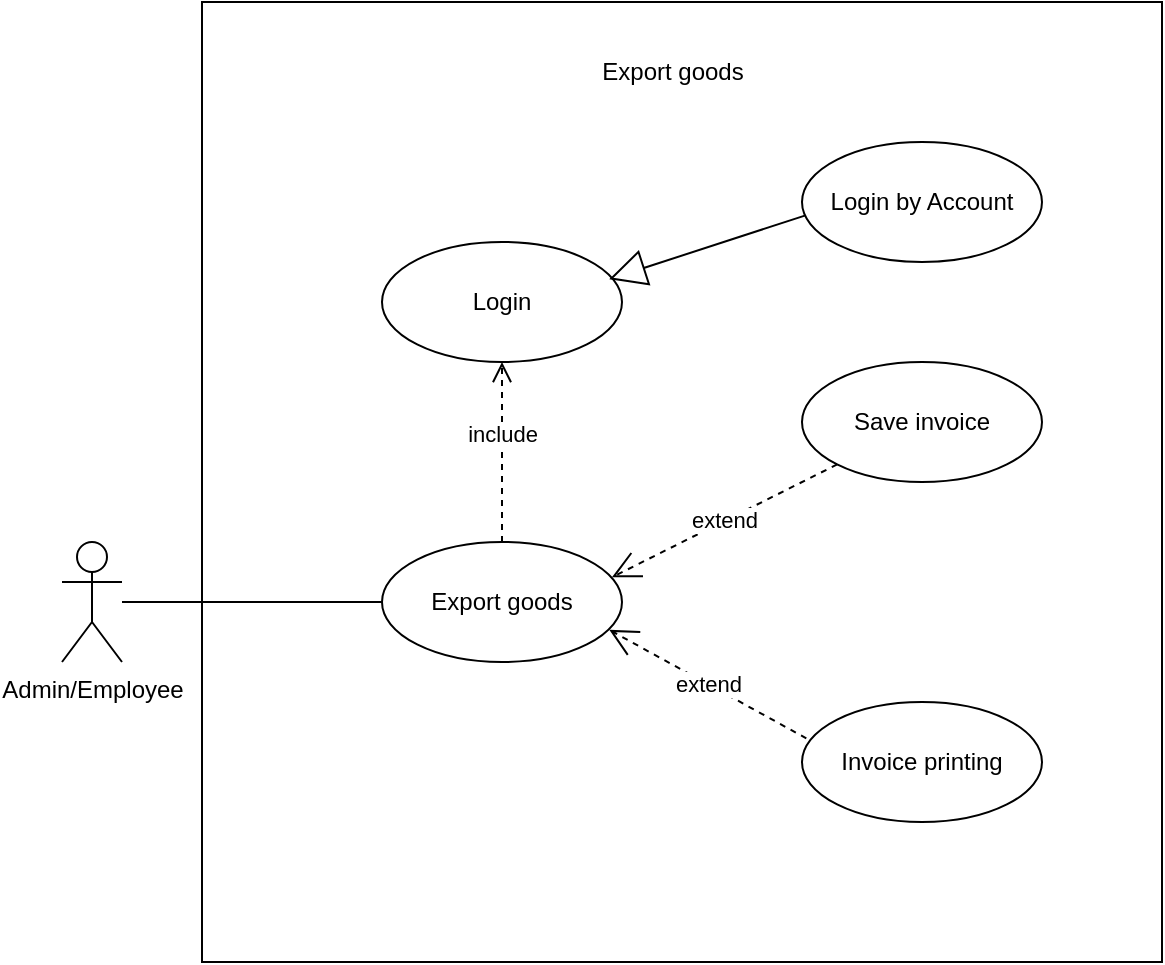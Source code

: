 <mxfile version="21.6.1" type="device" pages="3">
  <diagram name="UseCase" id="Mgsvass5t7WE5sVdPZqN">
    <mxGraphModel dx="1050" dy="1681" grid="1" gridSize="10" guides="1" tooltips="1" connect="1" arrows="1" fold="1" page="1" pageScale="1" pageWidth="850" pageHeight="1100" math="0" shadow="0">
      <root>
        <mxCell id="0" />
        <mxCell id="1" parent="0" />
        <mxCell id="0ZM0K8PzrGVoUAFA7_2U-9" value="" style="whiteSpace=wrap;html=1;aspect=fixed;" parent="1" vertex="1">
          <mxGeometry x="160" y="-40" width="480" height="480" as="geometry" />
        </mxCell>
        <mxCell id="4si4P4KANaAzHGzzjIAj-1" value="Admin/Employee" style="shape=umlActor;verticalLabelPosition=bottom;verticalAlign=top;html=1;" parent="1" vertex="1">
          <mxGeometry x="90" y="230" width="30" height="60" as="geometry" />
        </mxCell>
        <mxCell id="0ZM0K8PzrGVoUAFA7_2U-1" value="Export goods" style="ellipse;whiteSpace=wrap;html=1;" parent="1" vertex="1">
          <mxGeometry x="250" y="230" width="120" height="60" as="geometry" />
        </mxCell>
        <mxCell id="0ZM0K8PzrGVoUAFA7_2U-2" value="" style="endArrow=none;html=1;rounded=0;entryX=0;entryY=0.5;entryDx=0;entryDy=0;" parent="1" source="4si4P4KANaAzHGzzjIAj-1" target="0ZM0K8PzrGVoUAFA7_2U-1" edge="1">
          <mxGeometry width="50" height="50" relative="1" as="geometry">
            <mxPoint x="400" y="330" as="sourcePoint" />
            <mxPoint x="450" y="280" as="targetPoint" />
          </mxGeometry>
        </mxCell>
        <mxCell id="0ZM0K8PzrGVoUAFA7_2U-3" value="Save invoice" style="ellipse;whiteSpace=wrap;html=1;" parent="1" vertex="1">
          <mxGeometry x="460" y="140" width="120" height="60" as="geometry" />
        </mxCell>
        <mxCell id="0ZM0K8PzrGVoUAFA7_2U-4" value="Invoice printing" style="ellipse;whiteSpace=wrap;html=1;" parent="1" vertex="1">
          <mxGeometry x="460" y="310" width="120" height="60" as="geometry" />
        </mxCell>
        <mxCell id="0ZM0K8PzrGVoUAFA7_2U-5" value="Login" style="ellipse;whiteSpace=wrap;html=1;" parent="1" vertex="1">
          <mxGeometry x="250" y="80" width="120" height="60" as="geometry" />
        </mxCell>
        <mxCell id="0ZM0K8PzrGVoUAFA7_2U-6" value="include" style="html=1;verticalAlign=bottom;endArrow=open;dashed=1;endSize=8;edgeStyle=elbowEdgeStyle;elbow=vertical;curved=0;rounded=0;exitX=0.5;exitY=0;exitDx=0;exitDy=0;entryX=0.5;entryY=1;entryDx=0;entryDy=0;" parent="1" source="0ZM0K8PzrGVoUAFA7_2U-1" target="0ZM0K8PzrGVoUAFA7_2U-5" edge="1">
          <mxGeometry relative="1" as="geometry">
            <mxPoint x="310" y="310" as="sourcePoint" />
            <mxPoint x="310" y="150" as="targetPoint" />
            <Array as="points">
              <mxPoint x="290" y="210" />
            </Array>
          </mxGeometry>
        </mxCell>
        <mxCell id="0ZM0K8PzrGVoUAFA7_2U-8" value="extend" style="endArrow=open;endSize=12;dashed=1;html=1;rounded=0;entryX=0.958;entryY=0.294;entryDx=0;entryDy=0;entryPerimeter=0;" parent="1" source="0ZM0K8PzrGVoUAFA7_2U-3" target="0ZM0K8PzrGVoUAFA7_2U-1" edge="1">
          <mxGeometry width="160" relative="1" as="geometry">
            <mxPoint x="280" y="250" as="sourcePoint" />
            <mxPoint x="440" y="250" as="targetPoint" />
          </mxGeometry>
        </mxCell>
        <mxCell id="0ZM0K8PzrGVoUAFA7_2U-11" value="extend" style="endArrow=open;endSize=12;dashed=1;html=1;rounded=0;exitX=0.018;exitY=0.303;exitDx=0;exitDy=0;exitPerimeter=0;entryX=0.947;entryY=0.732;entryDx=0;entryDy=0;entryPerimeter=0;" parent="1" source="0ZM0K8PzrGVoUAFA7_2U-4" target="0ZM0K8PzrGVoUAFA7_2U-1" edge="1">
          <mxGeometry width="160" relative="1" as="geometry">
            <mxPoint x="488" y="201" as="sourcePoint" />
            <mxPoint x="380" y="290" as="targetPoint" />
          </mxGeometry>
        </mxCell>
        <mxCell id="l5pEt6LLrDFPbUuRG4E_-2" value="" style="endArrow=block;endSize=16;endFill=0;html=1;rounded=0;entryX=0.947;entryY=0.31;entryDx=0;entryDy=0;entryPerimeter=0;exitX=0.031;exitY=0.601;exitDx=0;exitDy=0;exitPerimeter=0;" parent="1" source="l5pEt6LLrDFPbUuRG4E_-3" target="0ZM0K8PzrGVoUAFA7_2U-5" edge="1">
          <mxGeometry width="160" relative="1" as="geometry">
            <mxPoint x="480" y="70" as="sourcePoint" />
            <mxPoint x="490" y="200" as="targetPoint" />
          </mxGeometry>
        </mxCell>
        <mxCell id="l5pEt6LLrDFPbUuRG4E_-3" value="Login by Account" style="ellipse;whiteSpace=wrap;html=1;" parent="1" vertex="1">
          <mxGeometry x="460" y="30" width="120" height="60" as="geometry" />
        </mxCell>
        <mxCell id="Yd5r8x9i-qdajIsITFVj-1" value="Export goods" style="text;html=1;align=center;verticalAlign=middle;resizable=0;points=[];autosize=1;strokeColor=none;fillColor=none;" parent="1" vertex="1">
          <mxGeometry x="350" y="-20" width="90" height="30" as="geometry" />
        </mxCell>
      </root>
    </mxGraphModel>
  </diagram>
  <diagram id="4kpZOw6t0etH1pGtfQYx" name="class_diagram">
    <mxGraphModel dx="1050" dy="1681" grid="1" gridSize="10" guides="1" tooltips="1" connect="1" arrows="1" fold="1" page="1" pageScale="1" pageWidth="850" pageHeight="1100" math="0" shadow="0">
      <root>
        <mxCell id="0" />
        <mxCell id="1" parent="0" />
        <mxCell id="9sWwG5MU-57yDukktC2s-15" value="ShipmentType" style="swimlane;fontStyle=1;align=center;verticalAlign=top;childLayout=stackLayout;horizontal=1;startSize=26;horizontalStack=0;resizeParent=1;resizeParentMax=0;resizeLast=0;collapsible=1;marginBottom=0;whiteSpace=wrap;html=1;" parent="1" vertex="1">
          <mxGeometry x="1000" y="238" width="240" height="130" as="geometry" />
        </mxCell>
        <mxCell id="9sWwG5MU-57yDukktC2s-16" value="- shipmentTypeId:&amp;nbsp;Long&lt;br&gt;&lt;br&gt;-shipmentTypeName:&amp;nbsp;String&amp;nbsp;&amp;nbsp;" style="text;strokeColor=none;fillColor=none;align=left;verticalAlign=top;spacingLeft=4;spacingRight=4;overflow=hidden;rotatable=0;points=[[0,0.5],[1,0.5]];portConstraint=eastwest;whiteSpace=wrap;html=1;" parent="9sWwG5MU-57yDukktC2s-15" vertex="1">
          <mxGeometry y="26" width="240" height="54" as="geometry" />
        </mxCell>
        <mxCell id="9sWwG5MU-57yDukktC2s-17" value="" style="line;strokeWidth=1;fillColor=none;align=left;verticalAlign=middle;spacingTop=-1;spacingLeft=3;spacingRight=3;rotatable=0;labelPosition=right;points=[];portConstraint=eastwest;strokeColor=inherit;" parent="9sWwG5MU-57yDukktC2s-15" vertex="1">
          <mxGeometry y="80" width="240" height="8" as="geometry" />
        </mxCell>
        <mxCell id="9sWwG5MU-57yDukktC2s-18" value="+ getter();&lt;br&gt;+ setter();" style="text;strokeColor=none;fillColor=none;align=left;verticalAlign=top;spacingLeft=4;spacingRight=4;overflow=hidden;rotatable=0;points=[[0,0.5],[1,0.5]];portConstraint=eastwest;whiteSpace=wrap;html=1;" parent="9sWwG5MU-57yDukktC2s-15" vertex="1">
          <mxGeometry y="88" width="240" height="42" as="geometry" />
        </mxCell>
        <mxCell id="9sWwG5MU-57yDukktC2s-19" value="ShipmentController" style="swimlane;fontStyle=1;align=center;verticalAlign=top;childLayout=stackLayout;horizontal=1;startSize=26;horizontalStack=0;resizeParent=1;resizeParentMax=0;resizeLast=0;collapsible=1;marginBottom=0;whiteSpace=wrap;html=1;" parent="1" vertex="1">
          <mxGeometry x="120" y="40" width="240" height="84" as="geometry" />
        </mxCell>
        <mxCell id="9sWwG5MU-57yDukktC2s-20" value="- shipmentService: ShipmentService" style="text;strokeColor=none;fillColor=none;align=left;verticalAlign=top;spacingLeft=4;spacingRight=4;overflow=hidden;rotatable=0;points=[[0,0.5],[1,0.5]];portConstraint=eastwest;whiteSpace=wrap;html=1;" parent="9sWwG5MU-57yDukktC2s-19" vertex="1">
          <mxGeometry y="26" width="240" height="24" as="geometry" />
        </mxCell>
        <mxCell id="9sWwG5MU-57yDukktC2s-21" value="" style="line;strokeWidth=1;fillColor=none;align=left;verticalAlign=middle;spacingTop=-1;spacingLeft=3;spacingRight=3;rotatable=0;labelPosition=right;points=[];portConstraint=eastwest;strokeColor=inherit;" parent="9sWwG5MU-57yDukktC2s-19" vertex="1">
          <mxGeometry y="50" width="240" height="8" as="geometry" />
        </mxCell>
        <mxCell id="9sWwG5MU-57yDukktC2s-22" value="+ saveInvoice(): void" style="text;strokeColor=none;fillColor=none;align=left;verticalAlign=top;spacingLeft=4;spacingRight=4;overflow=hidden;rotatable=0;points=[[0,0.5],[1,0.5]];portConstraint=eastwest;whiteSpace=wrap;html=1;" parent="9sWwG5MU-57yDukktC2s-19" vertex="1">
          <mxGeometry y="58" width="240" height="26" as="geometry" />
        </mxCell>
        <mxCell id="fiFi1_0D12r5h5oEppOn-7" value="&lt;p style=&quot;margin:0px;margin-top:4px;text-align:center;&quot;&gt;&lt;i&gt;&amp;lt;&amp;lt;Interface&amp;gt;&amp;gt;&lt;/i&gt;&lt;br&gt;&lt;b&gt;ShipmentService&lt;/b&gt;&lt;/p&gt;&lt;hr size=&quot;1&quot;&gt;&lt;p style=&quot;margin:0px;margin-left:4px;&quot;&gt;&lt;br&gt;&lt;/p&gt;&lt;hr size=&quot;1&quot;&gt;&lt;p style=&quot;margin:0px;margin-left:4px;&quot;&gt;+ saveInvoice(): void&lt;br&gt;&lt;/p&gt;" style="verticalAlign=top;align=left;overflow=fill;fontSize=12;fontFamily=Helvetica;html=1;whiteSpace=wrap;" parent="1" vertex="1">
          <mxGeometry x="120" y="220" width="240" height="110" as="geometry" />
        </mxCell>
        <mxCell id="fiFi1_0D12r5h5oEppOn-8" value="&lt;p style=&quot;margin:0px;margin-top:4px;text-align:center;&quot;&gt;&lt;br&gt;&lt;b&gt;ShipmentServiceImpl&lt;/b&gt;&lt;/p&gt;&lt;hr size=&quot;1&quot;&gt;&lt;p style=&quot;margin:0px;margin-left:4px;&quot;&gt;- shipmentRepository: ShipmentRepository&lt;/p&gt;&lt;hr size=&quot;1&quot;&gt;&lt;p style=&quot;margin:0px;margin-left:4px;&quot;&gt;+ saveInvoice(): void&lt;br&gt;&lt;/p&gt;" style="verticalAlign=top;align=left;overflow=fill;fontSize=12;fontFamily=Helvetica;html=1;whiteSpace=wrap;" parent="1" vertex="1">
          <mxGeometry x="120" y="430" width="240" height="110" as="geometry" />
        </mxCell>
        <mxCell id="fiFi1_0D12r5h5oEppOn-9" value="&lt;p style=&quot;margin:0px;margin-top:4px;text-align:center;&quot;&gt;&lt;i&gt;&amp;lt;&amp;lt;Interface&amp;gt;&amp;gt;&lt;/i&gt;&lt;br&gt;&lt;b&gt;ShipmentRepository&amp;lt;Shipment,&amp;nbsp; Long&amp;gt;&lt;/b&gt;&lt;/p&gt;&lt;hr size=&quot;1&quot;&gt;&lt;p style=&quot;margin:0px;margin-left:4px;&quot;&gt;&lt;br&gt;&lt;/p&gt;&lt;hr size=&quot;1&quot;&gt;&lt;p style=&quot;margin:0px;margin-left:4px;&quot;&gt;&lt;br&gt;&lt;/p&gt;" style="verticalAlign=top;align=left;overflow=fill;fontSize=12;fontFamily=Helvetica;html=1;whiteSpace=wrap;" parent="1" vertex="1">
          <mxGeometry x="120" y="640" width="240" height="110" as="geometry" />
        </mxCell>
        <mxCell id="fiFi1_0D12r5h5oEppOn-10" value="&lt;p style=&quot;margin:0px;margin-top:4px;text-align:center;&quot;&gt;&lt;i&gt;&amp;lt;&amp;lt;Interface&amp;gt;&amp;gt;&lt;/i&gt;&lt;br&gt;&lt;b&gt;JpaRepository&lt;/b&gt;&lt;/p&gt;&lt;hr size=&quot;1&quot;&gt;&lt;p style=&quot;margin:0px;margin-left:4px;&quot;&gt;&lt;br&gt;&lt;/p&gt;&lt;hr size=&quot;1&quot;&gt;&lt;p style=&quot;margin:0px;margin-left:4px;&quot;&gt;&lt;br&gt;&lt;/p&gt;" style="verticalAlign=top;align=left;overflow=fill;fontSize=12;fontFamily=Helvetica;html=1;whiteSpace=wrap;" parent="1" vertex="1">
          <mxGeometry x="770" y="890" width="240" height="110" as="geometry" />
        </mxCell>
        <mxCell id="fiFi1_0D12r5h5oEppOn-12" value="" style="endArrow=block;endSize=16;endFill=0;html=1;rounded=0;exitX=1;exitY=0.75;exitDx=0;exitDy=0;entryX=0;entryY=0.5;entryDx=0;entryDy=0;" parent="1" source="fiFi1_0D12r5h5oEppOn-9" target="fiFi1_0D12r5h5oEppOn-10" edge="1">
          <mxGeometry width="160" relative="1" as="geometry">
            <mxPoint x="460" y="450" as="sourcePoint" />
            <mxPoint x="620" y="450" as="targetPoint" />
          </mxGeometry>
        </mxCell>
        <mxCell id="fiFi1_0D12r5h5oEppOn-13" value="is" style="edgeLabel;html=1;align=center;verticalAlign=middle;resizable=0;points=[];" parent="fiFi1_0D12r5h5oEppOn-12" vertex="1" connectable="0">
          <mxGeometry x="-0.06" y="3" relative="1" as="geometry">
            <mxPoint as="offset" />
          </mxGeometry>
        </mxCell>
        <mxCell id="fiFi1_0D12r5h5oEppOn-14" value="" style="endArrow=diamondThin;endFill=1;endSize=24;html=1;rounded=0;exitX=0.5;exitY=0;exitDx=0;exitDy=0;entryX=0.5;entryY=1;entryDx=0;entryDy=0;" parent="1" source="fiFi1_0D12r5h5oEppOn-9" target="fiFi1_0D12r5h5oEppOn-8" edge="1">
          <mxGeometry width="160" relative="1" as="geometry">
            <mxPoint x="460" y="450" as="sourcePoint" />
            <mxPoint x="620" y="450" as="targetPoint" />
          </mxGeometry>
        </mxCell>
        <mxCell id="fiFi1_0D12r5h5oEppOn-15" value="owns" style="text;html=1;align=center;verticalAlign=middle;resizable=0;points=[];autosize=1;strokeColor=none;fillColor=none;" parent="1" vertex="1">
          <mxGeometry x="240" y="580" width="50" height="30" as="geometry" />
        </mxCell>
        <mxCell id="fiFi1_0D12r5h5oEppOn-16" value="" style="endArrow=block;dashed=1;endFill=0;endSize=12;html=1;rounded=0;exitX=0.5;exitY=0;exitDx=0;exitDy=0;entryX=0.5;entryY=1;entryDx=0;entryDy=0;" parent="1" source="fiFi1_0D12r5h5oEppOn-8" target="fiFi1_0D12r5h5oEppOn-7" edge="1">
          <mxGeometry width="160" relative="1" as="geometry">
            <mxPoint x="170" y="400" as="sourcePoint" />
            <mxPoint x="550" y="420" as="targetPoint" />
          </mxGeometry>
        </mxCell>
        <mxCell id="fiFi1_0D12r5h5oEppOn-17" value="realizes" style="text;html=1;align=center;verticalAlign=middle;resizable=0;points=[];autosize=1;strokeColor=none;fillColor=none;" parent="1" vertex="1">
          <mxGeometry x="235" y="368" width="60" height="30" as="geometry" />
        </mxCell>
        <mxCell id="fiFi1_0D12r5h5oEppOn-18" value="" style="endArrow=diamondThin;endFill=1;endSize=24;html=1;rounded=0;exitX=0.5;exitY=0;exitDx=0;exitDy=0;entryX=0.501;entryY=1.013;entryDx=0;entryDy=0;entryPerimeter=0;" parent="1" source="fiFi1_0D12r5h5oEppOn-7" target="9sWwG5MU-57yDukktC2s-22" edge="1">
          <mxGeometry width="160" relative="1" as="geometry">
            <mxPoint x="460" y="200" as="sourcePoint" />
            <mxPoint x="620" y="200" as="targetPoint" />
          </mxGeometry>
        </mxCell>
        <mxCell id="fiFi1_0D12r5h5oEppOn-19" value="owns" style="text;html=1;align=center;verticalAlign=middle;resizable=0;points=[];autosize=1;strokeColor=none;fillColor=none;" parent="1" vertex="1">
          <mxGeometry x="240" y="158" width="50" height="30" as="geometry" />
        </mxCell>
        <mxCell id="fiFi1_0D12r5h5oEppOn-20" value="&lt;p style=&quot;margin:0px;margin-top:4px;text-align:center;&quot;&gt;&lt;br&gt;&lt;b&gt;Shipment&lt;/b&gt;&lt;/p&gt;&lt;hr size=&quot;1&quot;&gt;&lt;p style=&quot;margin:0px;margin-left:4px;&quot;&gt;-&amp;nbsp;shipmentId: Long&lt;/p&gt;&lt;p style=&quot;margin:0px;margin-left:4px;&quot;&gt;- invoiceCode: String&lt;/p&gt;&lt;p style=&quot;margin:0px;margin-left:4px;&quot;&gt;-&amp;nbsp;note: String&lt;/p&gt;&lt;p style=&quot;margin:0px;margin-left:4px;&quot;&gt;-&amp;nbsp;dateOfCreate: Date&lt;/p&gt;&lt;p style=&quot;margin:0px;margin-left:4px;&quot;&gt;-&amp;nbsp;shipmentType:&amp;nbsp;ShipmentType&lt;/p&gt;&lt;p style=&quot;margin:0px;margin-left:4px;&quot;&gt;-&amp;nbsp;employee: Employee&lt;/p&gt;&lt;p style=&quot;margin:0px;margin-left:4px;&quot;&gt;-&amp;nbsp;customer: Customer&amp;nbsp;&lt;/p&gt;&lt;hr size=&quot;1&quot;&gt;&lt;p style=&quot;margin:0px;margin-left:4px;&quot;&gt;+ getter();&lt;br&gt;&lt;/p&gt;&lt;p style=&quot;margin:0px;margin-left:4px;&quot;&gt;+ setter();&lt;/p&gt;" style="verticalAlign=top;align=left;overflow=fill;fontSize=12;fontFamily=Helvetica;html=1;whiteSpace=wrap;" parent="1" vertex="1">
          <mxGeometry x="550" y="240" width="240" height="190" as="geometry" />
        </mxCell>
        <mxCell id="fiFi1_0D12r5h5oEppOn-21" value="Uses" style="endArrow=open;endSize=12;dashed=1;html=1;rounded=0;exitX=1;exitY=0.5;exitDx=0;exitDy=0;entryX=0.003;entryY=0.687;entryDx=0;entryDy=0;entryPerimeter=0;" parent="1" source="fiFi1_0D12r5h5oEppOn-8" target="fiFi1_0D12r5h5oEppOn-20" edge="1">
          <mxGeometry width="160" relative="1" as="geometry">
            <mxPoint x="460" y="280" as="sourcePoint" />
            <mxPoint x="490" y="310" as="targetPoint" />
          </mxGeometry>
        </mxCell>
        <mxCell id="fiFi1_0D12r5h5oEppOn-22" value="Uses" style="endArrow=open;endSize=12;dashed=1;html=1;rounded=0;exitX=1;exitY=0.5;exitDx=0;exitDy=0;entryX=0;entryY=0.5;entryDx=0;entryDy=0;" parent="1" source="fiFi1_0D12r5h5oEppOn-7" target="fiFi1_0D12r5h5oEppOn-20" edge="1">
          <mxGeometry width="160" relative="1" as="geometry">
            <mxPoint x="370" y="495" as="sourcePoint" />
            <mxPoint x="500" y="331" as="targetPoint" />
          </mxGeometry>
        </mxCell>
        <mxCell id="fiFi1_0D12r5h5oEppOn-24" value="Uses" style="endArrow=open;endSize=12;dashed=1;html=1;rounded=0;exitX=1;exitY=0.25;exitDx=0;exitDy=0;entryX=-0.003;entryY=0.848;entryDx=0;entryDy=0;entryPerimeter=0;" parent="1" source="fiFi1_0D12r5h5oEppOn-9" target="fiFi1_0D12r5h5oEppOn-20" edge="1">
          <mxGeometry width="160" relative="1" as="geometry">
            <mxPoint x="390" y="515" as="sourcePoint" />
            <mxPoint x="520" y="351" as="targetPoint" />
          </mxGeometry>
        </mxCell>
        <mxCell id="fiFi1_0D12r5h5oEppOn-25" value="" style="endArrow=diamondThin;endFill=0;endSize=24;html=1;rounded=0;exitX=0;exitY=0.653;exitDx=0;exitDy=0;exitPerimeter=0;entryX=1;entryY=0.312;entryDx=0;entryDy=0;entryPerimeter=0;" parent="1" source="9sWwG5MU-57yDukktC2s-16" target="fiFi1_0D12r5h5oEppOn-20" edge="1">
          <mxGeometry width="160" relative="1" as="geometry">
            <mxPoint x="660" y="80" as="sourcePoint" />
            <mxPoint x="660" y="237" as="targetPoint" />
          </mxGeometry>
        </mxCell>
        <mxCell id="fiFi1_0D12r5h5oEppOn-26" value="has" style="text;html=1;align=center;verticalAlign=middle;resizable=0;points=[];autosize=1;strokeColor=none;fillColor=none;" parent="1" vertex="1">
          <mxGeometry x="630" y="124" width="40" height="30" as="geometry" />
        </mxCell>
        <mxCell id="fiFi1_0D12r5h5oEppOn-28" value="&lt;p style=&quot;margin:0px;margin-top:4px;text-align:center;&quot;&gt;&lt;br&gt;&lt;b&gt;Employee&lt;/b&gt;&lt;/p&gt;&lt;hr size=&quot;1&quot;&gt;&lt;p style=&quot;margin:0px;margin-left:4px;&quot;&gt;-&amp;nbsp;employeeId: Long&lt;/p&gt;&lt;p style=&quot;margin:0px;margin-left:4px;&quot;&gt;- employeeName: String&lt;/p&gt;&lt;p style=&quot;margin:0px;margin-left:4px;&quot;&gt;-&amp;nbsp;gender: boolean&lt;/p&gt;&lt;p style=&quot;margin:0px;margin-left:4px;&quot;&gt;-&amp;nbsp;dateOfBirth: Date&lt;/p&gt;&lt;p style=&quot;margin:0px;margin-left:4px;&quot;&gt;-&amp;nbsp;employeeAddress:&amp;nbsp;String&lt;/p&gt;&lt;p style=&quot;margin:0px;margin-left:4px;&quot;&gt;-&amp;nbsp;employeeImg: String&lt;/p&gt;&lt;p style=&quot;margin:0px;margin-left:4px;&quot;&gt;-&amp;nbsp;salary: int&lt;/p&gt;&lt;p style=&quot;margin:0px;margin-left:4px;&quot;&gt;- isEnable:&amp;nbsp;boolean&lt;/p&gt;&lt;p style=&quot;margin:0px;margin-left:4px;&quot;&gt;- account :&amp;nbsp;Account&amp;nbsp;&lt;/p&gt;&lt;p style=&quot;margin:0px;margin-left:4px;&quot;&gt;-&amp;nbsp;position: Position&lt;/p&gt;&lt;hr size=&quot;1&quot;&gt;&lt;p style=&quot;margin:0px;margin-left:4px;&quot;&gt;+ getter();&lt;br&gt;&lt;/p&gt;&lt;p style=&quot;margin:0px;margin-left:4px;&quot;&gt;+ setter();&lt;/p&gt;" style="verticalAlign=top;align=left;overflow=fill;fontSize=12;fontFamily=Helvetica;html=1;whiteSpace=wrap;" parent="1" vertex="1">
          <mxGeometry x="960" y="-116" width="230" height="240" as="geometry" />
        </mxCell>
        <mxCell id="fiFi1_0D12r5h5oEppOn-29" value="&lt;p style=&quot;margin:0px;margin-top:4px;text-align:center;&quot;&gt;&lt;br&gt;&lt;b&gt;Customer&lt;/b&gt;&lt;/p&gt;&lt;hr size=&quot;1&quot;&gt;&lt;p style=&quot;margin:0px;margin-left:4px;&quot;&gt;-&amp;nbsp;customerId: Long&lt;/p&gt;&lt;p style=&quot;margin:0px;margin-left:4px;&quot;&gt;- name: String&lt;/p&gt;&lt;p style=&quot;margin:0px;margin-left:4px;&quot;&gt;-&amp;nbsp;phone: String&lt;/p&gt;&lt;p style=&quot;margin:0px;margin-left:4px;&quot;&gt;-&amp;nbsp;gender: boolean&amp;nbsp;&lt;/p&gt;&lt;p style=&quot;margin:0px;margin-left:4px;&quot;&gt;-&amp;nbsp;dateOfBirth:&amp;nbsp;Date&amp;nbsp;&lt;/p&gt;&lt;p style=&quot;margin:0px;margin-left:4px;&quot;&gt;-&amp;nbsp;idCard: String&amp;nbsp;&lt;/p&gt;&lt;p style=&quot;margin:0px;margin-left:4px;&quot;&gt;-&amp;nbsp;customerAddress: String&amp;nbsp;&lt;/p&gt;&lt;p style=&quot;margin:0px;margin-left:4px;&quot;&gt;-&amp;nbsp;customerImg: String&lt;/p&gt;&lt;p style=&quot;margin:0px;margin-left:4px;&quot;&gt;-&amp;nbsp;CustomerType:&amp;nbsp;customerType&lt;/p&gt;&lt;p style=&quot;margin:0px;margin-left:4px;&quot;&gt;-&amp;nbsp;Account :&amp;nbsp;account&lt;/p&gt;&lt;hr size=&quot;1&quot;&gt;&lt;p style=&quot;margin:0px;margin-left:4px;&quot;&gt;+ getter();&lt;br&gt;&lt;/p&gt;&lt;p style=&quot;margin:0px;margin-left:4px;&quot;&gt;+ setter();&lt;/p&gt;" style="verticalAlign=top;align=left;overflow=fill;fontSize=12;fontFamily=Helvetica;html=1;whiteSpace=wrap;" parent="1" vertex="1">
          <mxGeometry x="540" y="520" width="240" height="270" as="geometry" />
        </mxCell>
        <mxCell id="fiFi1_0D12r5h5oEppOn-30" value="" style="endArrow=diamondThin;endFill=0;endSize=24;html=1;rounded=0;entryX=0.877;entryY=-0.003;entryDx=0;entryDy=0;entryPerimeter=0;exitX=0;exitY=0.75;exitDx=0;exitDy=0;" parent="1" source="fiFi1_0D12r5h5oEppOn-28" target="fiFi1_0D12r5h5oEppOn-20" edge="1">
          <mxGeometry width="160" relative="1" as="geometry">
            <mxPoint x="1000" y="160" as="sourcePoint" />
            <mxPoint x="880" y="270" as="targetPoint" />
            <Array as="points" />
          </mxGeometry>
        </mxCell>
        <mxCell id="fiFi1_0D12r5h5oEppOn-31" value="has" style="text;html=1;align=center;verticalAlign=middle;resizable=0;points=[];autosize=1;strokeColor=none;fillColor=none;" parent="1" vertex="1">
          <mxGeometry x="830" y="140" width="40" height="30" as="geometry" />
        </mxCell>
        <mxCell id="fiFi1_0D12r5h5oEppOn-32" value="" style="endArrow=diamondThin;endFill=0;endSize=24;html=1;rounded=0;exitX=0.5;exitY=0;exitDx=0;exitDy=0;" parent="1" source="fiFi1_0D12r5h5oEppOn-29" edge="1">
          <mxGeometry width="160" relative="1" as="geometry">
            <mxPoint x="1010" y="170" as="sourcePoint" />
            <mxPoint x="660" y="430" as="targetPoint" />
          </mxGeometry>
        </mxCell>
        <mxCell id="fiFi1_0D12r5h5oEppOn-33" value="has" style="text;html=1;align=center;verticalAlign=middle;resizable=0;points=[];autosize=1;strokeColor=none;fillColor=none;" parent="1" vertex="1">
          <mxGeometry x="660" y="470" width="40" height="30" as="geometry" />
        </mxCell>
        <mxCell id="0apkZ8gzwOXP5HCgJYmk-1" value="&lt;p style=&quot;margin:0px;margin-top:4px;text-align:center;&quot;&gt;&lt;br&gt;&lt;b&gt;ShipmentDetail&lt;/b&gt;&lt;/p&gt;&lt;hr size=&quot;1&quot;&gt;&lt;p style=&quot;margin:0px;margin-left:4px;&quot;&gt;-&amp;nbsp;shipmentDetailId: Long&lt;/p&gt;&lt;p style=&quot;margin:0px;margin-left:4px;&quot;&gt;- quantity: int&lt;/p&gt;&lt;p style=&quot;margin:0px;margin-left:4px;&quot;&gt;- shipment&amp;nbsp;: Shipment&amp;nbsp;&lt;/p&gt;&lt;p style=&quot;margin:0px;margin-left:4px;&quot;&gt;- product :&amp;nbsp;Product&amp;nbsp;&lt;br&gt;&lt;/p&gt;&lt;hr size=&quot;1&quot;&gt;&lt;p style=&quot;margin:0px;margin-left:4px;&quot;&gt;+ getter();&lt;br&gt;&lt;/p&gt;&lt;p style=&quot;margin:0px;margin-left:4px;&quot;&gt;+ setter();&lt;/p&gt;" style="verticalAlign=top;align=left;overflow=fill;fontSize=12;fontFamily=Helvetica;html=1;whiteSpace=wrap;" parent="1" vertex="1">
          <mxGeometry x="550" y="-140" width="240" height="170" as="geometry" />
        </mxCell>
        <mxCell id="0apkZ8gzwOXP5HCgJYmk-2" value="" style="endArrow=diamondThin;endFill=0;endSize=24;html=1;rounded=0;entryX=0.5;entryY=1;entryDx=0;entryDy=0;exitX=0.5;exitY=0;exitDx=0;exitDy=0;" parent="1" source="fiFi1_0D12r5h5oEppOn-20" target="0apkZ8gzwOXP5HCgJYmk-1" edge="1">
          <mxGeometry width="160" relative="1" as="geometry">
            <mxPoint x="985" y="138" as="sourcePoint" />
            <mxPoint x="800" y="273" as="targetPoint" />
          </mxGeometry>
        </mxCell>
        <mxCell id="OcutMZUwpkCp7AU8PMn4-1" value="&lt;span style=&quot;color: rgb(0, 0, 0); font-family: Helvetica; font-size: 12px; font-style: normal; font-variant-ligatures: normal; font-variant-caps: normal; font-weight: 400; letter-spacing: normal; orphans: 2; text-align: center; text-indent: 0px; text-transform: none; widows: 2; word-spacing: 0px; -webkit-text-stroke-width: 0px; background-color: rgb(251, 251, 251); text-decoration-thickness: initial; text-decoration-style: initial; text-decoration-color: initial; float: none; display: inline !important;&quot;&gt;has&lt;/span&gt;" style="text;whiteSpace=wrap;html=1;" parent="1" vertex="1">
          <mxGeometry x="890" y="270" width="50" height="40" as="geometry" />
        </mxCell>
        <mxCell id="gv_uJAeT6ZsIrPJPmUOq-1" value="Uses" style="endArrow=open;endSize=12;dashed=1;html=1;rounded=0;entryX=0;entryY=0.118;entryDx=0;entryDy=0;entryPerimeter=0;exitX=1;exitY=0.5;exitDx=0;exitDy=0;" parent="1" source="9sWwG5MU-57yDukktC2s-20" target="fiFi1_0D12r5h5oEppOn-20" edge="1">
          <mxGeometry width="160" relative="1" as="geometry">
            <mxPoint x="366" y="104" as="sourcePoint" />
            <mxPoint x="560" y="345" as="targetPoint" />
          </mxGeometry>
        </mxCell>
        <mxCell id="4nnzkfK7wsBsyJJ7FZdj-1" value="ShipmentTypeController" style="swimlane;fontStyle=1;align=center;verticalAlign=top;childLayout=stackLayout;horizontal=1;startSize=26;horizontalStack=0;resizeParent=1;resizeParentMax=0;resizeLast=0;collapsible=1;marginBottom=0;whiteSpace=wrap;html=1;" parent="1" vertex="1">
          <mxGeometry x="1400" y="40" width="300" height="90" as="geometry" />
        </mxCell>
        <mxCell id="4nnzkfK7wsBsyJJ7FZdj-2" value="- shipmentTypeService: ShipmentTypeService" style="text;strokeColor=none;fillColor=none;align=left;verticalAlign=top;spacingLeft=4;spacingRight=4;overflow=hidden;rotatable=0;points=[[0,0.5],[1,0.5]];portConstraint=eastwest;whiteSpace=wrap;html=1;" parent="4nnzkfK7wsBsyJJ7FZdj-1" vertex="1">
          <mxGeometry y="26" width="300" height="24" as="geometry" />
        </mxCell>
        <mxCell id="4nnzkfK7wsBsyJJ7FZdj-3" value="" style="line;strokeWidth=1;fillColor=none;align=left;verticalAlign=middle;spacingTop=-1;spacingLeft=3;spacingRight=3;rotatable=0;labelPosition=right;points=[];portConstraint=eastwest;strokeColor=inherit;" parent="4nnzkfK7wsBsyJJ7FZdj-1" vertex="1">
          <mxGeometry y="50" width="300" height="8" as="geometry" />
        </mxCell>
        <mxCell id="4nnzkfK7wsBsyJJ7FZdj-4" value="+ getAllShipmentTypeService(): List&amp;lt;ShipmentType&amp;gt;" style="text;strokeColor=none;fillColor=none;align=left;verticalAlign=top;spacingLeft=4;spacingRight=4;overflow=hidden;rotatable=0;points=[[0,0.5],[1,0.5]];portConstraint=eastwest;whiteSpace=wrap;html=1;" parent="4nnzkfK7wsBsyJJ7FZdj-1" vertex="1">
          <mxGeometry y="58" width="300" height="32" as="geometry" />
        </mxCell>
        <mxCell id="O15OqGYWboPkO3I2yjS2-1" value="&lt;p style=&quot;margin:0px;margin-top:4px;text-align:center;&quot;&gt;&lt;br&gt;&lt;i&gt;&amp;lt;&amp;lt;Interface&amp;gt;&amp;gt;&lt;/i&gt;&lt;br&gt;&lt;b&gt;ShipmentTypeService&lt;/b&gt;&lt;/p&gt;&lt;hr size=&quot;1&quot;&gt;&lt;p style=&quot;margin:0px;margin-left:4px;&quot;&gt;&lt;br&gt;&lt;/p&gt;&lt;hr size=&quot;1&quot;&gt;&lt;p style=&quot;margin:0px;margin-left:4px;&quot;&gt;+ getAllShipmentTypeService(): List&amp;lt;ShipmentType&amp;gt;&lt;br&gt;&lt;/p&gt;" style="verticalAlign=top;align=left;overflow=fill;fontSize=12;fontFamily=Helvetica;html=1;whiteSpace=wrap;" parent="1" vertex="1">
          <mxGeometry x="1400" y="240" width="300" height="110" as="geometry" />
        </mxCell>
        <mxCell id="O15OqGYWboPkO3I2yjS2-3" value="&lt;p style=&quot;margin:0px;margin-top:4px;text-align:center;&quot;&gt;&lt;br&gt;&lt;b&gt;ShipmentTypeServiceImpl&lt;/b&gt;&lt;/p&gt;&lt;hr size=&quot;1&quot;&gt;&lt;p style=&quot;margin:0px;margin-left:4px;&quot;&gt;- shipmentTypeRepository: ShipmentTypeRepository&lt;/p&gt;&lt;hr size=&quot;1&quot;&gt;&lt;p style=&quot;margin:0px;margin-left:4px;&quot;&gt;+ getAllShipmentTypeService(): List&amp;lt;ShipmentType&amp;gt;&lt;br&gt;&lt;/p&gt;" style="verticalAlign=top;align=left;overflow=fill;fontSize=12;fontFamily=Helvetica;html=1;whiteSpace=wrap;" parent="1" vertex="1">
          <mxGeometry x="1400" y="430" width="300" height="110" as="geometry" />
        </mxCell>
        <mxCell id="O15OqGYWboPkO3I2yjS2-4" value="&lt;p style=&quot;margin:0px;margin-top:4px;text-align:center;&quot;&gt;&lt;i&gt;&amp;lt;&amp;lt;Interface&amp;gt;&amp;gt;&lt;/i&gt;&lt;br&gt;&lt;b&gt;ShipmentTypeRepository&amp;lt;ShipmentType,&amp;nbsp; Long&amp;gt;&lt;/b&gt;&lt;/p&gt;&lt;hr size=&quot;1&quot;&gt;&lt;p style=&quot;margin:0px;margin-left:4px;&quot;&gt;&lt;br&gt;&lt;/p&gt;&lt;hr size=&quot;1&quot;&gt;&lt;p style=&quot;margin:0px;margin-left:4px;&quot;&gt;&lt;br&gt;&lt;/p&gt;" style="verticalAlign=top;align=left;overflow=fill;fontSize=12;fontFamily=Helvetica;html=1;whiteSpace=wrap;" parent="1" vertex="1">
          <mxGeometry x="1380" y="660" width="310" height="110" as="geometry" />
        </mxCell>
        <mxCell id="O15OqGYWboPkO3I2yjS2-5" value="" style="endArrow=block;endSize=16;endFill=0;html=1;rounded=0;exitX=0;exitY=0.36;exitDx=0;exitDy=0;entryX=1;entryY=0.5;entryDx=0;entryDy=0;exitPerimeter=0;" parent="1" source="O15OqGYWboPkO3I2yjS2-4" target="fiFi1_0D12r5h5oEppOn-10" edge="1">
          <mxGeometry width="160" relative="1" as="geometry">
            <mxPoint x="370" y="733" as="sourcePoint" />
            <mxPoint x="780" y="955" as="targetPoint" />
          </mxGeometry>
        </mxCell>
        <mxCell id="O15OqGYWboPkO3I2yjS2-6" value="is" style="edgeLabel;html=1;align=center;verticalAlign=middle;resizable=0;points=[];" parent="O15OqGYWboPkO3I2yjS2-5" vertex="1" connectable="0">
          <mxGeometry x="-0.06" y="3" relative="1" as="geometry">
            <mxPoint as="offset" />
          </mxGeometry>
        </mxCell>
        <mxCell id="O15OqGYWboPkO3I2yjS2-7" value="Uses" style="endArrow=open;endSize=12;dashed=1;html=1;rounded=0;exitX=0;exitY=0.5;exitDx=0;exitDy=0;entryX=1;entryY=0.5;entryDx=0;entryDy=0;" parent="1" source="O15OqGYWboPkO3I2yjS2-3" target="9sWwG5MU-57yDukktC2s-18" edge="1">
          <mxGeometry width="160" relative="1" as="geometry">
            <mxPoint x="370" y="678" as="sourcePoint" />
            <mxPoint x="559" y="411" as="targetPoint" />
          </mxGeometry>
        </mxCell>
        <mxCell id="O15OqGYWboPkO3I2yjS2-8" value="Uses" style="endArrow=open;endSize=12;dashed=1;html=1;rounded=0;exitX=0;exitY=0.5;exitDx=0;exitDy=0;entryX=0.999;entryY=0.62;entryDx=0;entryDy=0;entryPerimeter=0;" parent="1" source="O15OqGYWboPkO3I2yjS2-1" target="9sWwG5MU-57yDukktC2s-16" edge="1">
          <mxGeometry width="160" relative="1" as="geometry">
            <mxPoint x="1410" y="565" as="sourcePoint" />
            <mxPoint x="1250" y="357" as="targetPoint" />
          </mxGeometry>
        </mxCell>
        <mxCell id="O15OqGYWboPkO3I2yjS2-9" value="Uses" style="endArrow=open;endSize=12;dashed=1;html=1;rounded=0;exitX=-0.002;exitY=0.143;exitDx=0;exitDy=0;entryX=0.999;entryY=0.352;entryDx=0;entryDy=0;entryPerimeter=0;exitPerimeter=0;" parent="1" source="4nnzkfK7wsBsyJJ7FZdj-4" target="9sWwG5MU-57yDukktC2s-16" edge="1">
          <mxGeometry width="160" relative="1" as="geometry">
            <mxPoint x="1420" y="575" as="sourcePoint" />
            <mxPoint x="1260" y="367" as="targetPoint" />
          </mxGeometry>
        </mxCell>
        <mxCell id="O15OqGYWboPkO3I2yjS2-10" value="Uses" style="endArrow=open;endSize=12;dashed=1;html=1;rounded=0;exitX=0;exitY=0.25;exitDx=0;exitDy=0;entryX=0.971;entryY=0.979;entryDx=0;entryDy=0;entryPerimeter=0;" parent="1" source="O15OqGYWboPkO3I2yjS2-4" target="9sWwG5MU-57yDukktC2s-18" edge="1">
          <mxGeometry width="160" relative="1" as="geometry">
            <mxPoint x="1430" y="585" as="sourcePoint" />
            <mxPoint x="1230" y="370" as="targetPoint" />
          </mxGeometry>
        </mxCell>
        <mxCell id="O15OqGYWboPkO3I2yjS2-12" value="" style="endArrow=diamondThin;endFill=1;endSize=24;html=1;rounded=0;exitX=0.582;exitY=-0.006;exitDx=0;exitDy=0;exitPerimeter=0;entryX=0.534;entryY=1.005;entryDx=0;entryDy=0;entryPerimeter=0;" parent="1" source="O15OqGYWboPkO3I2yjS2-4" target="O15OqGYWboPkO3I2yjS2-3" edge="1">
          <mxGeometry width="160" relative="1" as="geometry">
            <mxPoint x="1570" y="650" as="sourcePoint" />
            <mxPoint x="1535" y="560" as="targetPoint" />
          </mxGeometry>
        </mxCell>
        <mxCell id="O15OqGYWboPkO3I2yjS2-13" value="owns" style="text;html=1;align=center;verticalAlign=middle;resizable=0;points=[];autosize=1;strokeColor=none;fillColor=none;" parent="1" vertex="1">
          <mxGeometry x="1560" y="590" width="50" height="30" as="geometry" />
        </mxCell>
        <mxCell id="O15OqGYWboPkO3I2yjS2-14" value="" style="endArrow=block;dashed=1;endFill=0;endSize=12;html=1;rounded=0;exitX=0.542;exitY=-0.006;exitDx=0;exitDy=0;entryX=0.543;entryY=0.997;entryDx=0;entryDy=0;entryPerimeter=0;exitPerimeter=0;" parent="1" source="O15OqGYWboPkO3I2yjS2-3" target="O15OqGYWboPkO3I2yjS2-1" edge="1">
          <mxGeometry width="160" relative="1" as="geometry">
            <mxPoint x="250" y="440" as="sourcePoint" />
            <mxPoint x="250" y="340" as="targetPoint" />
          </mxGeometry>
        </mxCell>
        <mxCell id="O15OqGYWboPkO3I2yjS2-15" value="realizes" style="text;html=1;align=center;verticalAlign=middle;resizable=0;points=[];autosize=1;strokeColor=none;fillColor=none;" parent="1" vertex="1">
          <mxGeometry x="1555" y="380" width="60" height="30" as="geometry" />
        </mxCell>
        <mxCell id="O15OqGYWboPkO3I2yjS2-16" value="" style="endArrow=diamondThin;endFill=1;endSize=24;html=1;rounded=0;" parent="1" edge="1">
          <mxGeometry width="160" relative="1" as="geometry">
            <mxPoint x="1560" y="240" as="sourcePoint" />
            <mxPoint x="1560" y="130" as="targetPoint" />
          </mxGeometry>
        </mxCell>
        <mxCell id="O15OqGYWboPkO3I2yjS2-17" value="owns" style="text;html=1;align=center;verticalAlign=middle;resizable=0;points=[];autosize=1;strokeColor=none;fillColor=none;" parent="1" vertex="1">
          <mxGeometry x="1555" y="180" width="50" height="30" as="geometry" />
        </mxCell>
      </root>
    </mxGraphModel>
  </diagram>
  <diagram id="nKPNQ8Yb4HHYPeqLtctO" name="sequence_diagram">
    <mxGraphModel dx="1750" dy="968" grid="1" gridSize="10" guides="1" tooltips="1" connect="1" arrows="1" fold="1" page="1" pageScale="1" pageWidth="850" pageHeight="1100" math="0" shadow="0">
      <root>
        <mxCell id="0" />
        <mxCell id="1" parent="0" />
        <mxCell id="9n_Jtlaj7ASQhA6xEhLp-2" value="alt validate information&amp;nbsp;" style="shape=umlFrame;whiteSpace=wrap;html=1;pointerEvents=0;width=160;height=30;" parent="1" vertex="1">
          <mxGeometry x="100" y="350" width="1300" height="430" as="geometry" />
        </mxCell>
        <mxCell id="9n_Jtlaj7ASQhA6xEhLp-8" value="" style="shape=umlLifeline;perimeter=lifelinePerimeter;whiteSpace=wrap;html=1;container=1;dropTarget=0;collapsible=0;recursiveResize=0;outlineConnect=0;portConstraint=eastwest;newEdgeStyle={&quot;edgeStyle&quot;:&quot;elbowEdgeStyle&quot;,&quot;elbow&quot;:&quot;vertical&quot;,&quot;curved&quot;:0,&quot;rounded&quot;:0};participant=umlActor;" parent="1" vertex="1">
          <mxGeometry x="130" y="70" width="20" height="810" as="geometry" />
        </mxCell>
        <mxCell id="9n_Jtlaj7ASQhA6xEhLp-9" value="Admin/Employee" style="text;html=1;align=center;verticalAlign=middle;resizable=0;points=[];autosize=1;strokeColor=none;fillColor=none;" parent="1" vertex="1">
          <mxGeometry x="85" y="110" width="110" height="30" as="geometry" />
        </mxCell>
        <mxCell id="9n_Jtlaj7ASQhA6xEhLp-10" value="View" style="shape=umlLifeline;perimeter=lifelinePerimeter;whiteSpace=wrap;html=1;container=1;dropTarget=0;collapsible=0;recursiveResize=0;outlineConnect=0;portConstraint=eastwest;newEdgeStyle={&quot;edgeStyle&quot;:&quot;elbowEdgeStyle&quot;,&quot;elbow&quot;:&quot;vertical&quot;,&quot;curved&quot;:0,&quot;rounded&quot;:0};" parent="1" vertex="1">
          <mxGeometry x="290" y="70" width="120" height="70" as="geometry" />
        </mxCell>
        <mxCell id="9n_Jtlaj7ASQhA6xEhLp-11" value=":ShipmentController" style="shape=umlLifeline;perimeter=lifelinePerimeter;whiteSpace=wrap;html=1;container=1;dropTarget=0;collapsible=0;recursiveResize=0;outlineConnect=0;portConstraint=eastwest;newEdgeStyle={&quot;edgeStyle&quot;:&quot;elbowEdgeStyle&quot;,&quot;elbow&quot;:&quot;vertical&quot;,&quot;curved&quot;:0,&quot;rounded&quot;:0};" parent="1" vertex="1">
          <mxGeometry x="530" y="70" width="110" height="180" as="geometry" />
        </mxCell>
        <mxCell id="9n_Jtlaj7ASQhA6xEhLp-12" value=":ShipmentService" style="shape=umlLifeline;perimeter=lifelinePerimeter;whiteSpace=wrap;html=1;container=1;dropTarget=0;collapsible=0;recursiveResize=0;outlineConnect=0;portConstraint=eastwest;newEdgeStyle={&quot;edgeStyle&quot;:&quot;elbowEdgeStyle&quot;,&quot;elbow&quot;:&quot;vertical&quot;,&quot;curved&quot;:0,&quot;rounded&quot;:0};" parent="1" vertex="1">
          <mxGeometry x="760" y="70" width="130" height="230" as="geometry" />
        </mxCell>
        <mxCell id="9n_Jtlaj7ASQhA6xEhLp-13" value=":ShipmentRepository" style="shape=umlLifeline;perimeter=lifelinePerimeter;whiteSpace=wrap;html=1;container=1;dropTarget=0;collapsible=0;recursiveResize=0;outlineConnect=0;portConstraint=eastwest;newEdgeStyle={&quot;edgeStyle&quot;:&quot;elbowEdgeStyle&quot;,&quot;elbow&quot;:&quot;vertical&quot;,&quot;curved&quot;:0,&quot;rounded&quot;:0};" parent="1" vertex="1">
          <mxGeometry x="1020" y="70" width="130" height="440" as="geometry" />
        </mxCell>
        <mxCell id="9n_Jtlaj7ASQhA6xEhLp-14" value="" style="html=1;points=[];perimeter=orthogonalPerimeter;outlineConnect=0;targetShapes=umlLifeline;portConstraint=eastwest;newEdgeStyle={&quot;edgeStyle&quot;:&quot;elbowEdgeStyle&quot;,&quot;elbow&quot;:&quot;vertical&quot;,&quot;curved&quot;:0,&quot;rounded&quot;:0};" parent="1" vertex="1">
          <mxGeometry x="345" y="140" width="10" height="690" as="geometry" />
        </mxCell>
        <mxCell id="9n_Jtlaj7ASQhA6xEhLp-15" value="" style="endArrow=classic;html=1;rounded=0;" parent="1" source="9n_Jtlaj7ASQhA6xEhLp-8" target="9n_Jtlaj7ASQhA6xEhLp-14" edge="1">
          <mxGeometry width="50" height="50" relative="1" as="geometry">
            <mxPoint x="180" y="240" as="sourcePoint" />
            <mxPoint x="340" y="190" as="targetPoint" />
            <Array as="points">
              <mxPoint x="240" y="180" />
            </Array>
          </mxGeometry>
        </mxCell>
        <mxCell id="9n_Jtlaj7ASQhA6xEhLp-17" value="1.Export goods&lt;br&gt;&amp;nbsp;" style="text;html=1;align=center;verticalAlign=middle;resizable=0;points=[];autosize=1;strokeColor=none;fillColor=none;" parent="1" vertex="1">
          <mxGeometry x="180" y="150" width="100" height="40" as="geometry" />
        </mxCell>
        <mxCell id="mDhXuuKm-6lbfJxcj--4-1" value="" style="endArrow=classic;html=1;rounded=0;" parent="1" source="9n_Jtlaj7ASQhA6xEhLp-8" target="9n_Jtlaj7ASQhA6xEhLp-14" edge="1">
          <mxGeometry width="50" height="50" relative="1" as="geometry">
            <mxPoint x="540" y="170" as="sourcePoint" />
            <mxPoint x="350" y="120" as="targetPoint" />
            <Array as="points">
              <mxPoint x="240" y="230" />
            </Array>
          </mxGeometry>
        </mxCell>
        <mxCell id="mDhXuuKm-6lbfJxcj--4-2" value="2. Click button &quot;Save&quot;" style="text;html=1;align=center;verticalAlign=middle;resizable=0;points=[];autosize=1;strokeColor=none;fillColor=none;" parent="1" vertex="1">
          <mxGeometry x="170" y="198" width="140" height="30" as="geometry" />
        </mxCell>
        <mxCell id="mDhXuuKm-6lbfJxcj--4-3" value="" style="html=1;points=[];perimeter=orthogonalPerimeter;outlineConnect=0;targetShapes=umlLifeline;portConstraint=eastwest;newEdgeStyle={&quot;edgeStyle&quot;:&quot;elbowEdgeStyle&quot;,&quot;elbow&quot;:&quot;vertical&quot;,&quot;curved&quot;:0,&quot;rounded&quot;:0};" parent="1" vertex="1">
          <mxGeometry x="580" y="250" width="10" height="505" as="geometry" />
        </mxCell>
        <mxCell id="mDhXuuKm-6lbfJxcj--4-4" value="" style="endArrow=classic;html=1;rounded=0;" parent="1" edge="1">
          <mxGeometry width="50" height="50" relative="1" as="geometry">
            <mxPoint x="355" y="270" as="sourcePoint" />
            <mxPoint x="575" y="270" as="targetPoint" />
            <Array as="points">
              <mxPoint x="450" y="270" />
            </Array>
          </mxGeometry>
        </mxCell>
        <mxCell id="mDhXuuKm-6lbfJxcj--4-5" value="3. saveInvoicce()" style="text;html=1;align=center;verticalAlign=middle;resizable=0;points=[];autosize=1;strokeColor=none;fillColor=none;" parent="1" vertex="1">
          <mxGeometry x="395" y="240" width="110" height="30" as="geometry" />
        </mxCell>
        <mxCell id="mDhXuuKm-6lbfJxcj--4-6" value="" style="html=1;points=[];perimeter=orthogonalPerimeter;outlineConnect=0;targetShapes=umlLifeline;portConstraint=eastwest;newEdgeStyle={&quot;edgeStyle&quot;:&quot;elbowEdgeStyle&quot;,&quot;elbow&quot;:&quot;vertical&quot;,&quot;curved&quot;:0,&quot;rounded&quot;:0};" parent="1" vertex="1">
          <mxGeometry x="820" y="300" width="10" height="420" as="geometry" />
        </mxCell>
        <mxCell id="mDhXuuKm-6lbfJxcj--4-7" value="" style="endArrow=classic;html=1;rounded=0;" parent="1" source="mDhXuuKm-6lbfJxcj--4-3" target="mDhXuuKm-6lbfJxcj--4-6" edge="1">
          <mxGeometry width="50" height="50" relative="1" as="geometry">
            <mxPoint x="590" y="420" as="sourcePoint" />
            <mxPoint x="530" y="370" as="targetPoint" />
            <Array as="points">
              <mxPoint x="690" y="320" />
            </Array>
          </mxGeometry>
        </mxCell>
        <mxCell id="mDhXuuKm-6lbfJxcj--4-8" value="4. saveinvoice()" style="text;html=1;align=center;verticalAlign=middle;resizable=0;points=[];autosize=1;strokeColor=none;fillColor=none;" parent="1" vertex="1">
          <mxGeometry x="640" y="288" width="110" height="30" as="geometry" />
        </mxCell>
        <mxCell id="mDhXuuKm-6lbfJxcj--4-9" value="Database" style="shape=umlLifeline;perimeter=lifelinePerimeter;whiteSpace=wrap;html=1;container=1;dropTarget=0;collapsible=0;recursiveResize=0;outlineConnect=0;portConstraint=eastwest;newEdgeStyle={&quot;edgeStyle&quot;:&quot;elbowEdgeStyle&quot;,&quot;elbow&quot;:&quot;vertical&quot;,&quot;curved&quot;:0,&quot;rounded&quot;:0};" parent="1" vertex="1">
          <mxGeometry x="1300" y="70" width="100" height="470" as="geometry" />
        </mxCell>
        <mxCell id="mDhXuuKm-6lbfJxcj--4-10" value="5.1 Return invalid view" style="html=1;verticalAlign=bottom;endArrow=open;dashed=1;endSize=8;edgeStyle=elbowEdgeStyle;elbow=vertical;curved=0;rounded=0;" parent="1" source="mDhXuuKm-6lbfJxcj--4-6" target="mDhXuuKm-6lbfJxcj--4-3" edge="1">
          <mxGeometry relative="1" as="geometry">
            <mxPoint x="740" y="360" as="sourcePoint" />
            <mxPoint x="590" y="400" as="targetPoint" />
            <Array as="points">
              <mxPoint x="700" y="410" />
            </Array>
          </mxGeometry>
        </mxCell>
        <mxCell id="mDhXuuKm-6lbfJxcj--4-11" value="5.2 Return invalid view" style="html=1;verticalAlign=bottom;endArrow=open;dashed=1;endSize=8;edgeStyle=elbowEdgeStyle;elbow=vertical;curved=0;rounded=0;" parent="1" source="mDhXuuKm-6lbfJxcj--4-3" target="9n_Jtlaj7ASQhA6xEhLp-14" edge="1">
          <mxGeometry x="0.003" relative="1" as="geometry">
            <mxPoint x="570" y="370" as="sourcePoint" />
            <mxPoint x="370" y="450" as="targetPoint" />
            <Array as="points">
              <mxPoint x="470" y="440" />
            </Array>
            <mxPoint as="offset" />
          </mxGeometry>
        </mxCell>
        <mxCell id="mDhXuuKm-6lbfJxcj--4-12" value="" style="endArrow=none;dashed=1;html=1;dashPattern=1 3;strokeWidth=2;rounded=0;" parent="1" edge="1">
          <mxGeometry width="50" height="50" relative="1" as="geometry">
            <mxPoint x="80" y="480" as="sourcePoint" />
            <mxPoint x="1440" y="480" as="targetPoint" />
          </mxGeometry>
        </mxCell>
        <mxCell id="mDhXuuKm-6lbfJxcj--4-13" value="" style="html=1;points=[];perimeter=orthogonalPerimeter;outlineConnect=0;targetShapes=umlLifeline;portConstraint=eastwest;newEdgeStyle={&quot;edgeStyle&quot;:&quot;elbowEdgeStyle&quot;,&quot;elbow&quot;:&quot;vertical&quot;,&quot;curved&quot;:0,&quot;rounded&quot;:0};" parent="1" vertex="1">
          <mxGeometry x="1080" y="510" width="10" height="180" as="geometry" />
        </mxCell>
        <mxCell id="mDhXuuKm-6lbfJxcj--4-14" value="" style="endArrow=classic;html=1;rounded=0;" parent="1" source="mDhXuuKm-6lbfJxcj--4-6" target="mDhXuuKm-6lbfJxcj--4-13" edge="1">
          <mxGeometry width="50" height="50" relative="1" as="geometry">
            <mxPoint x="720" y="400" as="sourcePoint" />
            <mxPoint x="770" y="350" as="targetPoint" />
            <Array as="points">
              <mxPoint x="960" y="540" />
            </Array>
          </mxGeometry>
        </mxCell>
        <mxCell id="mDhXuuKm-6lbfJxcj--4-15" value="6. saveInvoice()" style="text;html=1;align=center;verticalAlign=middle;resizable=0;points=[];autosize=1;strokeColor=none;fillColor=none;" parent="1" vertex="1">
          <mxGeometry x="900" y="510" width="110" height="30" as="geometry" />
        </mxCell>
        <mxCell id="mDhXuuKm-6lbfJxcj--4-16" value="" style="html=1;points=[];perimeter=orthogonalPerimeter;outlineConnect=0;targetShapes=umlLifeline;portConstraint=eastwest;newEdgeStyle={&quot;edgeStyle&quot;:&quot;elbowEdgeStyle&quot;,&quot;elbow&quot;:&quot;vertical&quot;,&quot;curved&quot;:0,&quot;rounded&quot;:0};" parent="1" vertex="1">
          <mxGeometry x="1345" y="540" width="10" height="90" as="geometry" />
        </mxCell>
        <mxCell id="mDhXuuKm-6lbfJxcj--4-17" value="" style="endArrow=classic;html=1;rounded=0;" parent="1" source="mDhXuuKm-6lbfJxcj--4-13" target="mDhXuuKm-6lbfJxcj--4-16" edge="1">
          <mxGeometry width="50" height="50" relative="1" as="geometry">
            <mxPoint x="1130" y="580" as="sourcePoint" />
            <mxPoint x="1180" y="530" as="targetPoint" />
            <Array as="points">
              <mxPoint x="1220" y="570" />
            </Array>
          </mxGeometry>
        </mxCell>
        <mxCell id="mDhXuuKm-6lbfJxcj--4-18" value="7. executeSave()" style="text;html=1;align=center;verticalAlign=middle;resizable=0;points=[];autosize=1;strokeColor=none;fillColor=none;" parent="1" vertex="1">
          <mxGeometry x="1160" y="535" width="110" height="30" as="geometry" />
        </mxCell>
        <mxCell id="mDhXuuKm-6lbfJxcj--4-19" value="8. Return resutlt" style="html=1;verticalAlign=bottom;endArrow=open;dashed=1;endSize=8;edgeStyle=elbowEdgeStyle;elbow=vertical;curved=0;rounded=0;" parent="1" source="mDhXuuKm-6lbfJxcj--4-16" target="mDhXuuKm-6lbfJxcj--4-13" edge="1">
          <mxGeometry x="0.004" relative="1" as="geometry">
            <mxPoint x="1200" y="550" as="sourcePoint" />
            <mxPoint x="1120" y="550" as="targetPoint" />
            <Array as="points">
              <mxPoint x="1210" y="620" />
            </Array>
            <mxPoint as="offset" />
          </mxGeometry>
        </mxCell>
        <mxCell id="mDhXuuKm-6lbfJxcj--4-20" value="9. Return resutlt" style="html=1;verticalAlign=bottom;endArrow=open;dashed=1;endSize=8;edgeStyle=elbowEdgeStyle;elbow=vertical;curved=0;rounded=0;" parent="1" source="mDhXuuKm-6lbfJxcj--4-13" target="mDhXuuKm-6lbfJxcj--4-6" edge="1">
          <mxGeometry x="0.004" relative="1" as="geometry">
            <mxPoint x="1355" y="630" as="sourcePoint" />
            <mxPoint x="1100" y="630" as="targetPoint" />
            <Array as="points">
              <mxPoint x="950" y="640" />
            </Array>
            <mxPoint as="offset" />
          </mxGeometry>
        </mxCell>
        <mxCell id="mDhXuuKm-6lbfJxcj--4-21" value="10. Return resutlt" style="html=1;verticalAlign=bottom;endArrow=open;dashed=1;endSize=8;edgeStyle=elbowEdgeStyle;elbow=vertical;curved=0;rounded=0;" parent="1" source="mDhXuuKm-6lbfJxcj--4-6" target="mDhXuuKm-6lbfJxcj--4-3" edge="1">
          <mxGeometry x="0.004" relative="1" as="geometry">
            <mxPoint x="1090" y="650" as="sourcePoint" />
            <mxPoint x="840" y="650" as="targetPoint" />
            <Array as="points">
              <mxPoint x="703" y="670" />
            </Array>
            <mxPoint as="offset" />
          </mxGeometry>
        </mxCell>
        <mxCell id="mDhXuuKm-6lbfJxcj--4-22" value="11. Return valid view" style="html=1;verticalAlign=bottom;endArrow=open;dashed=1;endSize=8;edgeStyle=elbowEdgeStyle;elbow=vertical;curved=0;rounded=0;" parent="1" source="mDhXuuKm-6lbfJxcj--4-3" target="9n_Jtlaj7ASQhA6xEhLp-14" edge="1">
          <mxGeometry x="0.004" relative="1" as="geometry">
            <mxPoint x="570" y="690" as="sourcePoint" />
            <mxPoint x="595" y="680" as="targetPoint" />
            <Array as="points">
              <mxPoint x="490" y="700" />
            </Array>
            <mxPoint as="offset" />
          </mxGeometry>
        </mxCell>
        <mxCell id="mDhXuuKm-6lbfJxcj--4-23" value="" style="endArrow=none;dashed=1;html=1;rounded=0;" parent="1" target="9n_Jtlaj7ASQhA6xEhLp-14" edge="1">
          <mxGeometry width="50" height="50" relative="1" as="geometry">
            <mxPoint x="350" y="880" as="sourcePoint" />
            <mxPoint x="410" y="110" as="targetPoint" />
          </mxGeometry>
        </mxCell>
        <mxCell id="mDhXuuKm-6lbfJxcj--4-24" value="" style="endArrow=none;dashed=1;html=1;rounded=0;" parent="1" target="mDhXuuKm-6lbfJxcj--4-3" edge="1">
          <mxGeometry width="50" height="50" relative="1" as="geometry">
            <mxPoint x="585" y="880" as="sourcePoint" />
            <mxPoint x="580" y="800" as="targetPoint" />
            <Array as="points">
              <mxPoint x="585" y="820" />
            </Array>
          </mxGeometry>
        </mxCell>
        <mxCell id="mDhXuuKm-6lbfJxcj--4-25" value="" style="endArrow=none;dashed=1;html=1;rounded=0;" parent="1" target="mDhXuuKm-6lbfJxcj--4-6" edge="1">
          <mxGeometry width="50" height="50" relative="1" as="geometry">
            <mxPoint x="825" y="880" as="sourcePoint" />
            <mxPoint x="825" y="750" as="targetPoint" />
          </mxGeometry>
        </mxCell>
        <mxCell id="mDhXuuKm-6lbfJxcj--4-26" value="" style="endArrow=none;dashed=1;html=1;rounded=0;" parent="1" target="mDhXuuKm-6lbfJxcj--4-13" edge="1">
          <mxGeometry width="50" height="50" relative="1" as="geometry">
            <mxPoint x="1085" y="880" as="sourcePoint" />
            <mxPoint x="835" y="730" as="targetPoint" />
          </mxGeometry>
        </mxCell>
        <mxCell id="mDhXuuKm-6lbfJxcj--4-27" value="" style="endArrow=none;dashed=1;html=1;rounded=0;entryX=0.5;entryY=1;entryDx=0;entryDy=0;entryPerimeter=0;" parent="1" target="mDhXuuKm-6lbfJxcj--4-16" edge="1">
          <mxGeometry width="50" height="50" relative="1" as="geometry">
            <mxPoint x="1350" y="880" as="sourcePoint" />
            <mxPoint x="845" y="740" as="targetPoint" />
          </mxGeometry>
        </mxCell>
        <mxCell id="mDhXuuKm-6lbfJxcj--4-28" value="12. Display message save invoice" style="html=1;verticalAlign=bottom;endArrow=open;dashed=1;endSize=8;edgeStyle=elbowEdgeStyle;elbow=vertical;curved=0;rounded=0;" parent="1" source="9n_Jtlaj7ASQhA6xEhLp-14" target="9n_Jtlaj7ASQhA6xEhLp-8" edge="1">
          <mxGeometry x="0.004" relative="1" as="geometry">
            <mxPoint x="420" y="710" as="sourcePoint" />
            <mxPoint x="365" y="710" as="targetPoint" />
            <Array as="points">
              <mxPoint x="280" y="820" />
            </Array>
            <mxPoint as="offset" />
          </mxGeometry>
        </mxCell>
        <mxCell id="mDhXuuKm-6lbfJxcj--4-29" value="Invalid information" style="text;html=1;align=center;verticalAlign=middle;resizable=0;points=[];autosize=1;strokeColor=none;fillColor=none;" parent="1" vertex="1">
          <mxGeometry x="140" y="400" width="120" height="30" as="geometry" />
        </mxCell>
        <mxCell id="mDhXuuKm-6lbfJxcj--4-34" value="Valid information" style="text;html=1;align=center;verticalAlign=middle;resizable=0;points=[];autosize=1;strokeColor=none;fillColor=none;" parent="1" vertex="1">
          <mxGeometry x="140" y="505" width="110" height="30" as="geometry" />
        </mxCell>
      </root>
    </mxGraphModel>
  </diagram>
</mxfile>
